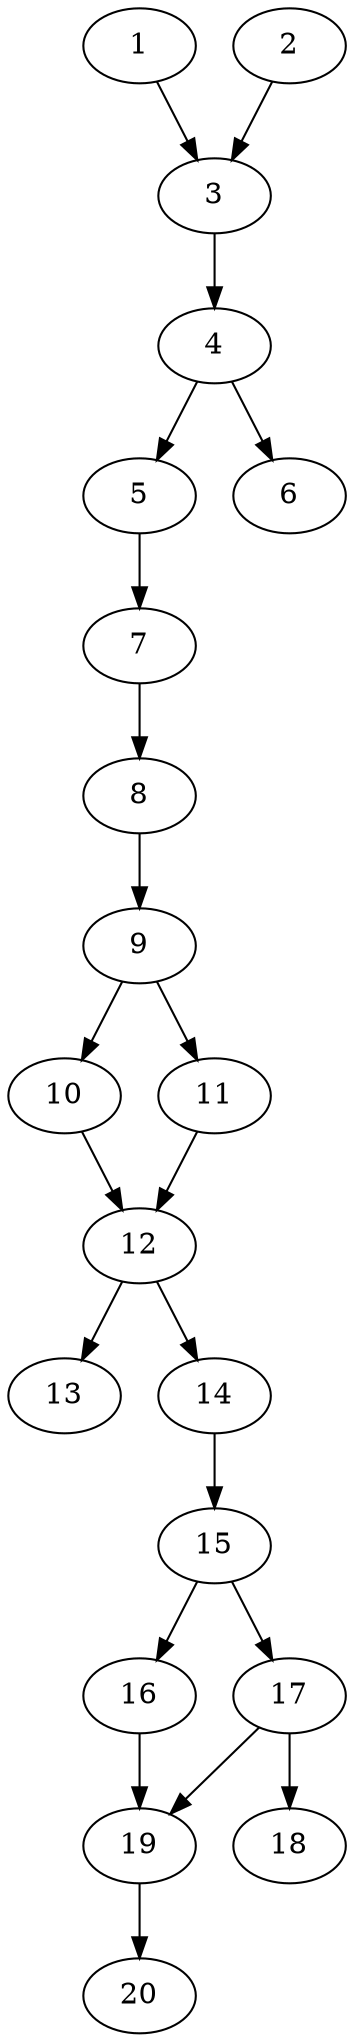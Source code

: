 // DAG automatically generated by daggen at Thu Oct  3 13:58:42 2019
// ./daggen --dot -n 20 --ccr 0.4 --fat 0.3 --regular 0.5 --density 0.6 --mindata 5242880 --maxdata 52428800 
digraph G {
  1 [size="128345600", alpha="0.04", expect_size="51338240"] 
  1 -> 3 [size ="51338240"]
  2 [size="130099200", alpha="0.05", expect_size="52039680"] 
  2 -> 3 [size ="52039680"]
  3 [size="65013760", alpha="0.06", expect_size="26005504"] 
  3 -> 4 [size ="26005504"]
  4 [size="86917120", alpha="0.03", expect_size="34766848"] 
  4 -> 5 [size ="34766848"]
  4 -> 6 [size ="34766848"]
  5 [size="61416960", alpha="0.09", expect_size="24566784"] 
  5 -> 7 [size ="24566784"]
  6 [size="96235520", alpha="0.05", expect_size="38494208"] 
  7 [size="106388480", alpha="0.18", expect_size="42555392"] 
  7 -> 8 [size ="42555392"]
  8 [size="14287360", alpha="0.02", expect_size="5714944"] 
  8 -> 9 [size ="5714944"]
  9 [size="125094400", alpha="0.13", expect_size="50037760"] 
  9 -> 10 [size ="50037760"]
  9 -> 11 [size ="50037760"]
  10 [size="128683520", alpha="0.05", expect_size="51473408"] 
  10 -> 12 [size ="51473408"]
  11 [size="51965440", alpha="0.15", expect_size="20786176"] 
  11 -> 12 [size ="20786176"]
  12 [size="78394880", alpha="0.00", expect_size="31357952"] 
  12 -> 13 [size ="31357952"]
  12 -> 14 [size ="31357952"]
  13 [size="108922880", alpha="0.15", expect_size="43569152"] 
  14 [size="29189120", alpha="0.03", expect_size="11675648"] 
  14 -> 15 [size ="11675648"]
  15 [size="46458880", alpha="0.16", expect_size="18583552"] 
  15 -> 16 [size ="18583552"]
  15 -> 17 [size ="18583552"]
  16 [size="100774400", alpha="0.18", expect_size="40309760"] 
  16 -> 19 [size ="40309760"]
  17 [size="127408640", alpha="0.05", expect_size="50963456"] 
  17 -> 18 [size ="50963456"]
  17 -> 19 [size ="50963456"]
  18 [size="116963840", alpha="0.20", expect_size="46785536"] 
  19 [size="129937920", alpha="0.00", expect_size="51975168"] 
  19 -> 20 [size ="51975168"]
  20 [size="91481600", alpha="0.15", expect_size="36592640"] 
}
